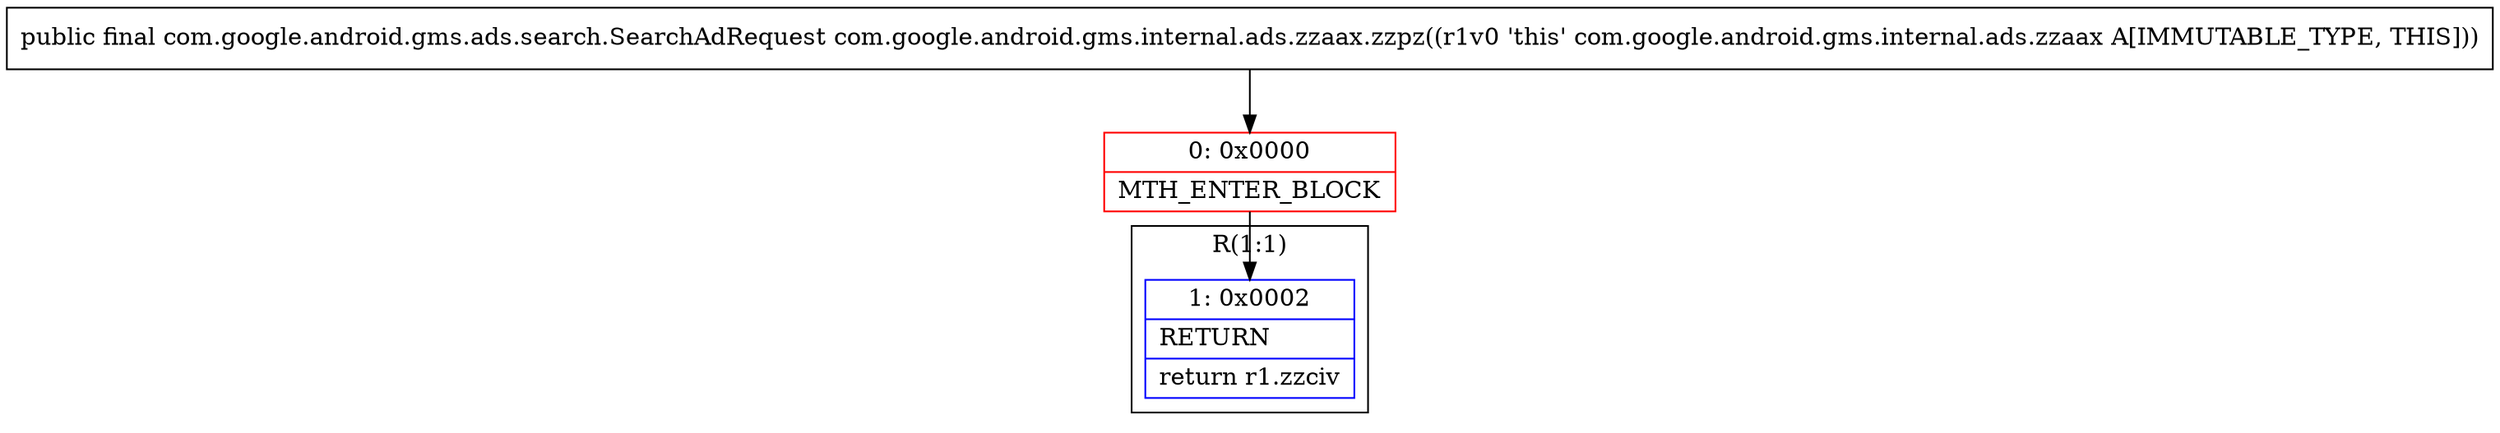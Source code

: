 digraph "CFG forcom.google.android.gms.internal.ads.zzaax.zzpz()Lcom\/google\/android\/gms\/ads\/search\/SearchAdRequest;" {
subgraph cluster_Region_1054544922 {
label = "R(1:1)";
node [shape=record,color=blue];
Node_1 [shape=record,label="{1\:\ 0x0002|RETURN\l|return r1.zzciv\l}"];
}
Node_0 [shape=record,color=red,label="{0\:\ 0x0000|MTH_ENTER_BLOCK\l}"];
MethodNode[shape=record,label="{public final com.google.android.gms.ads.search.SearchAdRequest com.google.android.gms.internal.ads.zzaax.zzpz((r1v0 'this' com.google.android.gms.internal.ads.zzaax A[IMMUTABLE_TYPE, THIS])) }"];
MethodNode -> Node_0;
Node_0 -> Node_1;
}

